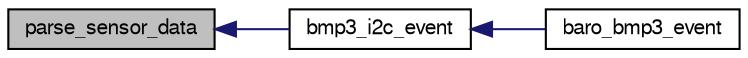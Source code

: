 digraph "parse_sensor_data"
{
  edge [fontname="FreeSans",fontsize="10",labelfontname="FreeSans",labelfontsize="10"];
  node [fontname="FreeSans",fontsize="10",shape=record];
  rankdir="LR";
  Node1 [label="parse_sensor_data",height=0.2,width=0.4,color="black", fillcolor="grey75", style="filled", fontcolor="black"];
  Node1 -> Node2 [dir="back",color="midnightblue",fontsize="10",style="solid",fontname="FreeSans"];
  Node2 [label="bmp3_i2c_event",height=0.2,width=0.4,color="black", fillcolor="white", style="filled",URL="$bmp3__i2c_8h.html#a2d07788e11215a1993e7247f8da1bc18"];
  Node2 -> Node3 [dir="back",color="midnightblue",fontsize="10",style="solid",fontname="FreeSans"];
  Node3 [label="baro_bmp3_event",height=0.2,width=0.4,color="black", fillcolor="white", style="filled",URL="$baro__bmp3_8h.html#ad28e37c05782363bfcddbce502e22800"];
}
